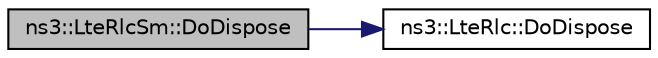 digraph "ns3::LteRlcSm::DoDispose"
{
 // LATEX_PDF_SIZE
  edge [fontname="Helvetica",fontsize="10",labelfontname="Helvetica",labelfontsize="10"];
  node [fontname="Helvetica",fontsize="10",shape=record];
  rankdir="LR";
  Node1 [label="ns3::LteRlcSm::DoDispose",height=0.2,width=0.4,color="black", fillcolor="grey75", style="filled", fontcolor="black",tooltip="Destructor implementation."];
  Node1 -> Node2 [color="midnightblue",fontsize="10",style="solid",fontname="Helvetica"];
  Node2 [label="ns3::LteRlc::DoDispose",height=0.2,width=0.4,color="black", fillcolor="white", style="filled",URL="$classns3_1_1_lte_rlc.html#a6abc1e07937a04aabd869fedcc43371e",tooltip="Destructor implementation."];
}
